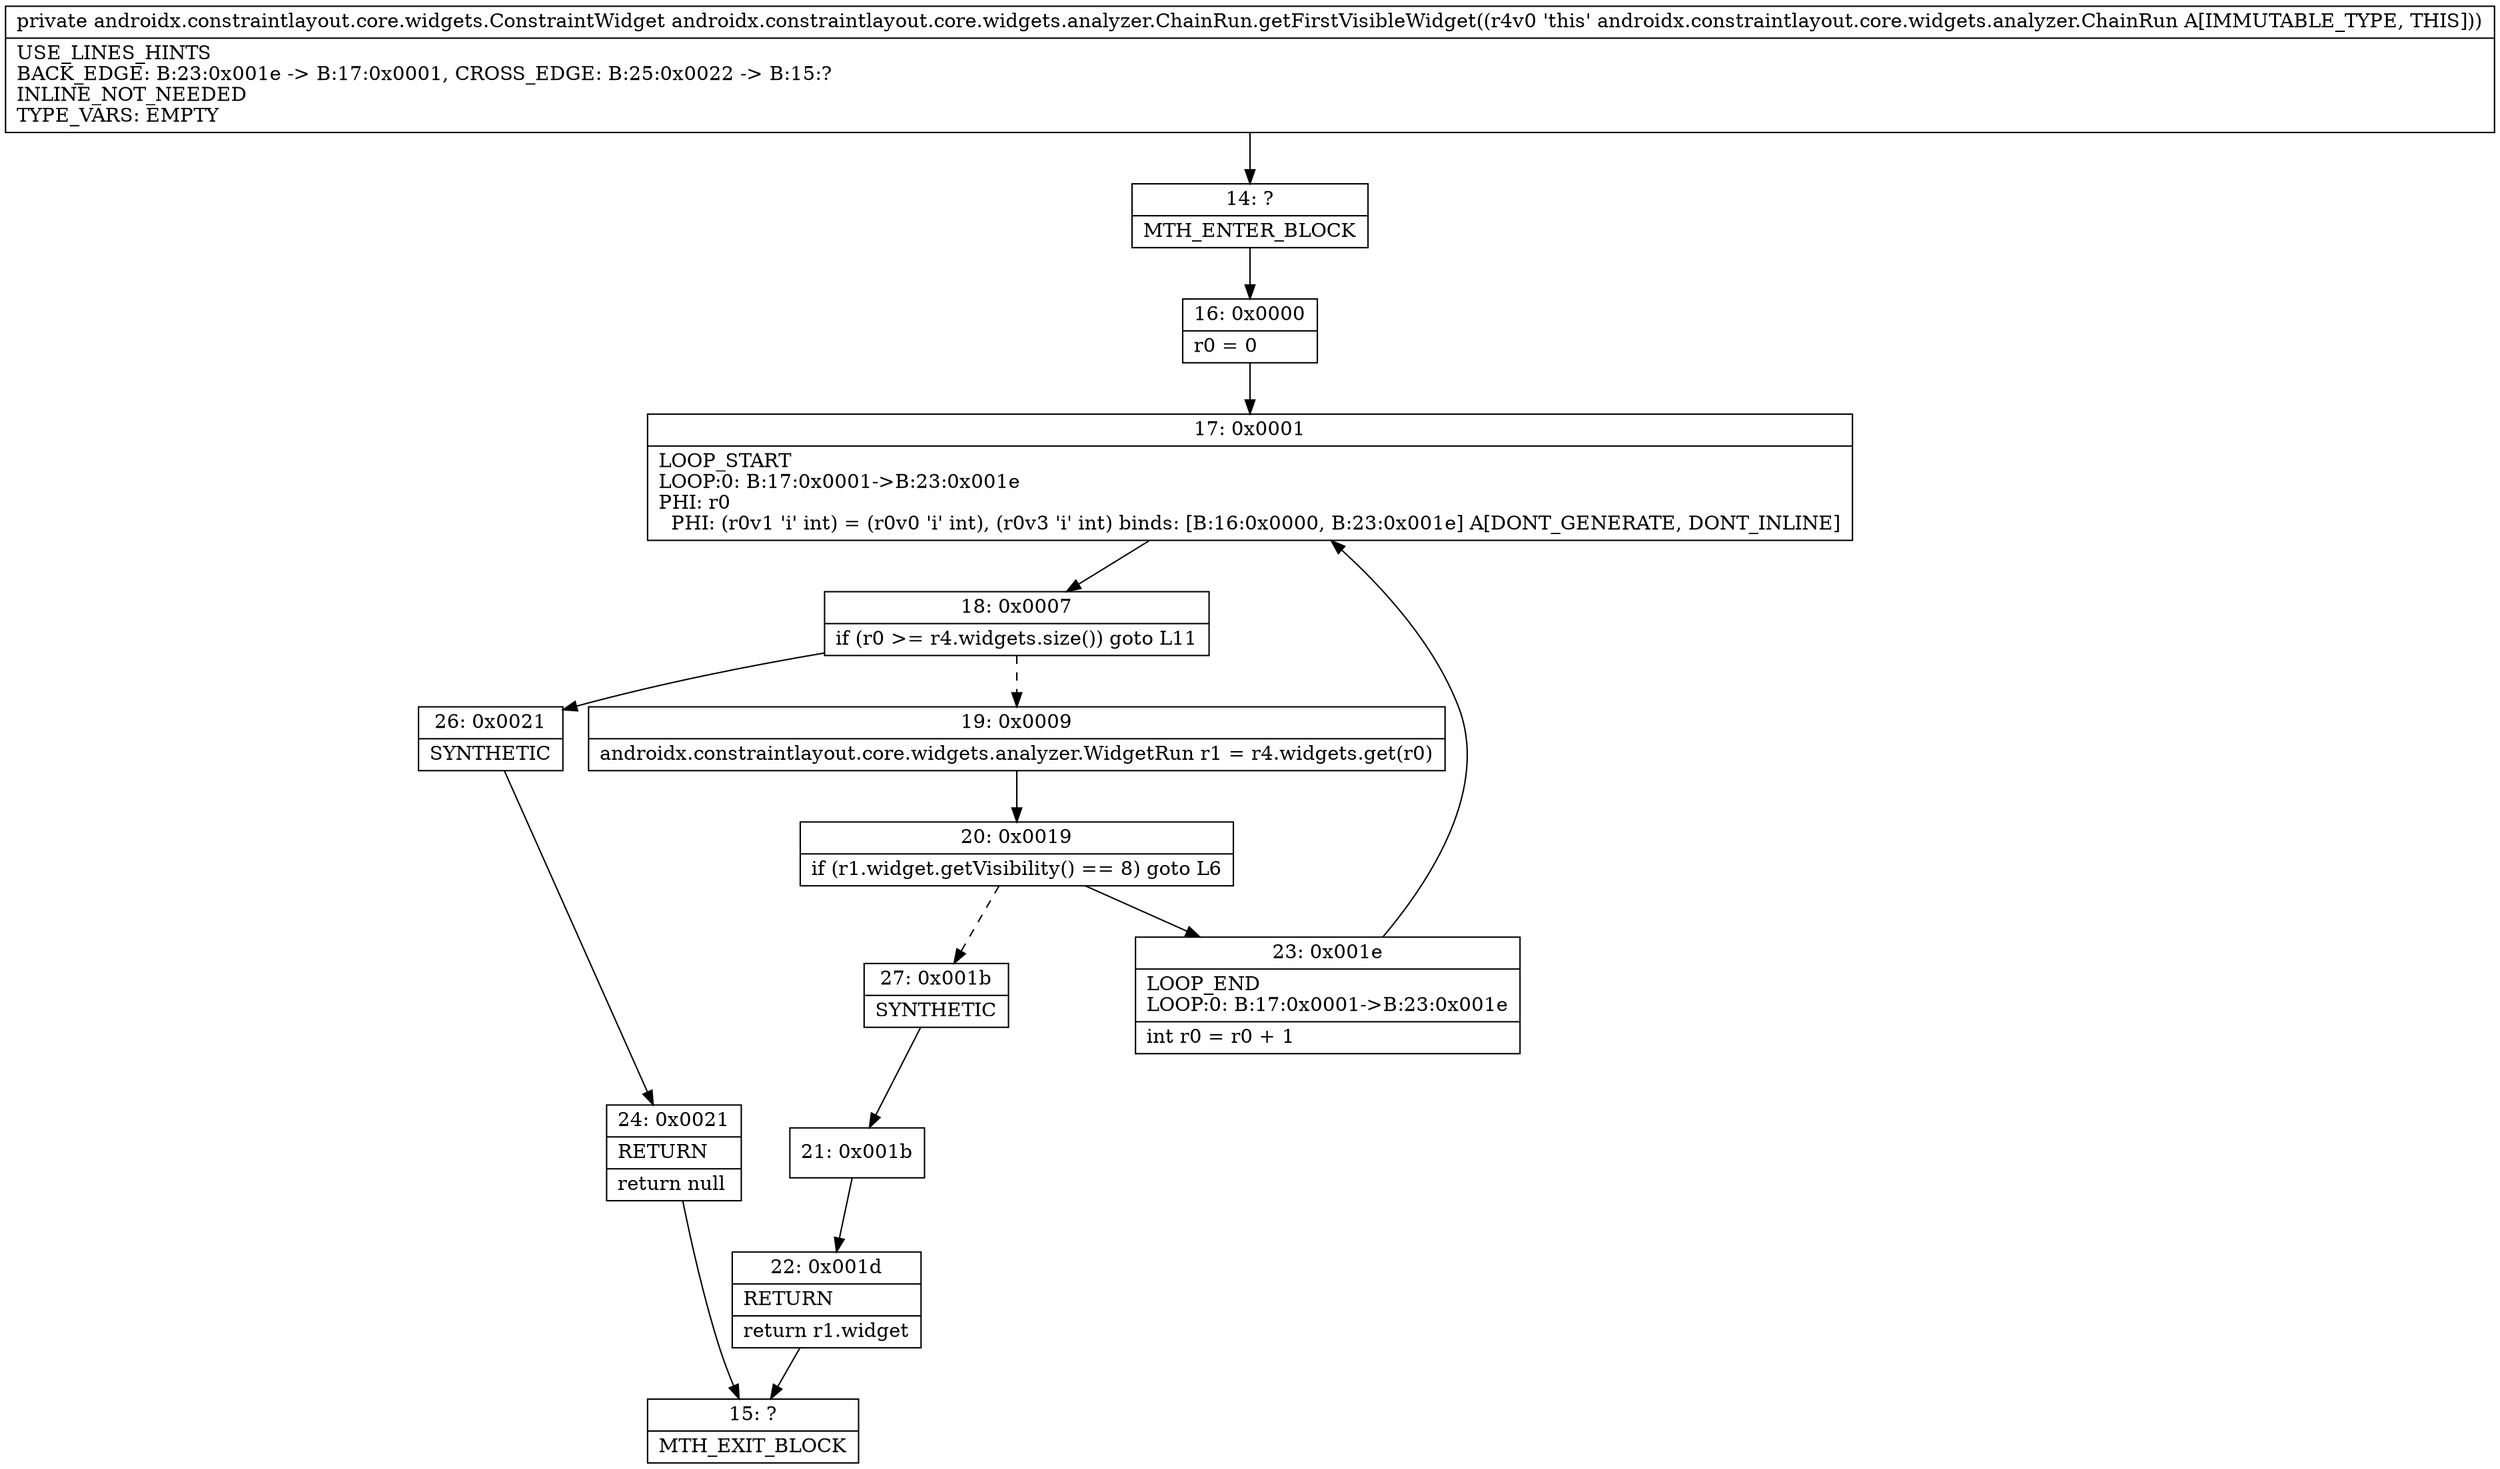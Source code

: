 digraph "CFG forandroidx.constraintlayout.core.widgets.analyzer.ChainRun.getFirstVisibleWidget()Landroidx\/constraintlayout\/core\/widgets\/ConstraintWidget;" {
Node_14 [shape=record,label="{14\:\ ?|MTH_ENTER_BLOCK\l}"];
Node_16 [shape=record,label="{16\:\ 0x0000|r0 = 0\l}"];
Node_17 [shape=record,label="{17\:\ 0x0001|LOOP_START\lLOOP:0: B:17:0x0001\-\>B:23:0x001e\lPHI: r0 \l  PHI: (r0v1 'i' int) = (r0v0 'i' int), (r0v3 'i' int) binds: [B:16:0x0000, B:23:0x001e] A[DONT_GENERATE, DONT_INLINE]\l}"];
Node_18 [shape=record,label="{18\:\ 0x0007|if (r0 \>= r4.widgets.size()) goto L11\l}"];
Node_19 [shape=record,label="{19\:\ 0x0009|androidx.constraintlayout.core.widgets.analyzer.WidgetRun r1 = r4.widgets.get(r0)\l}"];
Node_20 [shape=record,label="{20\:\ 0x0019|if (r1.widget.getVisibility() == 8) goto L6\l}"];
Node_23 [shape=record,label="{23\:\ 0x001e|LOOP_END\lLOOP:0: B:17:0x0001\-\>B:23:0x001e\l|int r0 = r0 + 1\l}"];
Node_27 [shape=record,label="{27\:\ 0x001b|SYNTHETIC\l}"];
Node_21 [shape=record,label="{21\:\ 0x001b}"];
Node_22 [shape=record,label="{22\:\ 0x001d|RETURN\l|return r1.widget\l}"];
Node_15 [shape=record,label="{15\:\ ?|MTH_EXIT_BLOCK\l}"];
Node_26 [shape=record,label="{26\:\ 0x0021|SYNTHETIC\l}"];
Node_24 [shape=record,label="{24\:\ 0x0021|RETURN\l|return null\l}"];
MethodNode[shape=record,label="{private androidx.constraintlayout.core.widgets.ConstraintWidget androidx.constraintlayout.core.widgets.analyzer.ChainRun.getFirstVisibleWidget((r4v0 'this' androidx.constraintlayout.core.widgets.analyzer.ChainRun A[IMMUTABLE_TYPE, THIS]))  | USE_LINES_HINTS\lBACK_EDGE: B:23:0x001e \-\> B:17:0x0001, CROSS_EDGE: B:25:0x0022 \-\> B:15:?\lINLINE_NOT_NEEDED\lTYPE_VARS: EMPTY\l}"];
MethodNode -> Node_14;Node_14 -> Node_16;
Node_16 -> Node_17;
Node_17 -> Node_18;
Node_18 -> Node_19[style=dashed];
Node_18 -> Node_26;
Node_19 -> Node_20;
Node_20 -> Node_23;
Node_20 -> Node_27[style=dashed];
Node_23 -> Node_17;
Node_27 -> Node_21;
Node_21 -> Node_22;
Node_22 -> Node_15;
Node_26 -> Node_24;
Node_24 -> Node_15;
}

